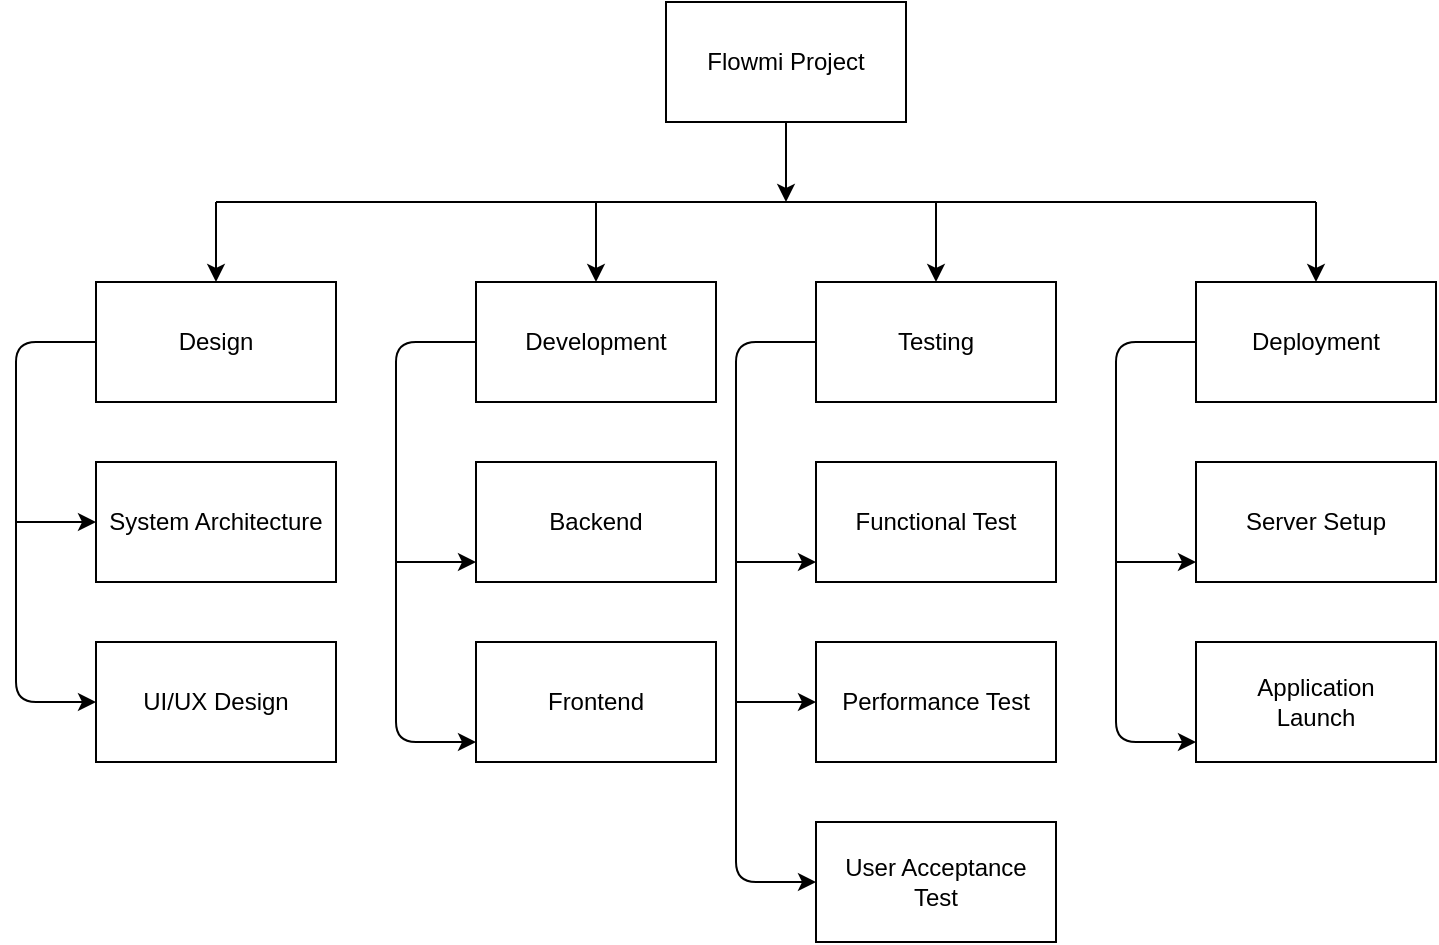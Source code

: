 <mxfile>
    <diagram id="0Ku0euLJ5N5zHeG34luC" name="Page-1">
        <mxGraphModel dx="832" dy="467" grid="1" gridSize="10" guides="1" tooltips="1" connect="1" arrows="1" fold="1" page="1" pageScale="1" pageWidth="850" pageHeight="1100" math="0" shadow="0">
            <root>
                <mxCell id="0"/>
                <mxCell id="1" parent="0"/>
                <mxCell id="17" style="edgeStyle=none;html=1;" edge="1" parent="1" source="3">
                    <mxGeometry relative="1" as="geometry">
                        <mxPoint x="425" y="400" as="targetPoint"/>
                    </mxGeometry>
                </mxCell>
                <mxCell id="3" value="Flowmi Project" style="whiteSpace=wrap;html=1;" vertex="1" parent="1">
                    <mxGeometry x="365" y="300" width="120" height="60" as="geometry"/>
                </mxCell>
                <mxCell id="4" value="Design" style="whiteSpace=wrap;html=1;" vertex="1" parent="1">
                    <mxGeometry x="80" y="440" width="120" height="60" as="geometry"/>
                </mxCell>
                <mxCell id="5" value="Development" style="whiteSpace=wrap;html=1;" vertex="1" parent="1">
                    <mxGeometry x="270" y="440" width="120" height="60" as="geometry"/>
                </mxCell>
                <mxCell id="6" value="Testing" style="whiteSpace=wrap;html=1;" vertex="1" parent="1">
                    <mxGeometry x="440" y="440" width="120" height="60" as="geometry"/>
                </mxCell>
                <mxCell id="7" value="Deployment" style="whiteSpace=wrap;html=1;" vertex="1" parent="1">
                    <mxGeometry x="630" y="440" width="120" height="60" as="geometry"/>
                </mxCell>
                <mxCell id="8" value="System Architecture" style="whiteSpace=wrap;html=1;" vertex="1" parent="1">
                    <mxGeometry x="80" y="530" width="120" height="60" as="geometry"/>
                </mxCell>
                <mxCell id="9" value="UI/UX Design" style="whiteSpace=wrap;html=1;" vertex="1" parent="1">
                    <mxGeometry x="80" y="620" width="120" height="60" as="geometry"/>
                </mxCell>
                <mxCell id="10" value="Backend" style="whiteSpace=wrap;html=1;" vertex="1" parent="1">
                    <mxGeometry x="270" y="530" width="120" height="60" as="geometry"/>
                </mxCell>
                <mxCell id="11" value="Frontend" style="whiteSpace=wrap;html=1;" vertex="1" parent="1">
                    <mxGeometry x="270" y="620" width="120" height="60" as="geometry"/>
                </mxCell>
                <mxCell id="12" value="Functional Test" style="whiteSpace=wrap;html=1;" vertex="1" parent="1">
                    <mxGeometry x="440" y="530" width="120" height="60" as="geometry"/>
                </mxCell>
                <mxCell id="13" value="Performance Test" style="whiteSpace=wrap;html=1;" vertex="1" parent="1">
                    <mxGeometry x="440" y="620" width="120" height="60" as="geometry"/>
                </mxCell>
                <mxCell id="14" value="User Acceptance &lt;br&gt;Test" style="whiteSpace=wrap;html=1;" vertex="1" parent="1">
                    <mxGeometry x="440" y="710" width="120" height="60" as="geometry"/>
                </mxCell>
                <mxCell id="15" value="Application&lt;br&gt;Launch" style="whiteSpace=wrap;html=1;" vertex="1" parent="1">
                    <mxGeometry x="630" y="620" width="120" height="60" as="geometry"/>
                </mxCell>
                <mxCell id="16" value="Server Setup" style="whiteSpace=wrap;html=1;" vertex="1" parent="1">
                    <mxGeometry x="630" y="530" width="120" height="60" as="geometry"/>
                </mxCell>
                <mxCell id="18" value="" style="edgeStyle=none;orthogonalLoop=1;jettySize=auto;html=1;entryX=0.5;entryY=0;entryDx=0;entryDy=0;" edge="1" parent="1" target="4">
                    <mxGeometry width="80" relative="1" as="geometry">
                        <mxPoint x="140" y="400" as="sourcePoint"/>
                        <mxPoint x="500" y="490" as="targetPoint"/>
                        <Array as="points"/>
                    </mxGeometry>
                </mxCell>
                <mxCell id="19" value="" style="edgeStyle=none;orthogonalLoop=1;jettySize=auto;html=1;entryX=0.5;entryY=0;entryDx=0;entryDy=0;" edge="1" parent="1" target="5">
                    <mxGeometry width="80" relative="1" as="geometry">
                        <mxPoint x="330" y="400" as="sourcePoint"/>
                        <mxPoint x="150" y="450" as="targetPoint"/>
                        <Array as="points"/>
                    </mxGeometry>
                </mxCell>
                <mxCell id="20" value="" style="edgeStyle=none;orthogonalLoop=1;jettySize=auto;html=1;entryX=0.5;entryY=0;entryDx=0;entryDy=0;" edge="1" parent="1" target="6">
                    <mxGeometry width="80" relative="1" as="geometry">
                        <mxPoint x="500" y="400" as="sourcePoint"/>
                        <mxPoint x="340" y="450" as="targetPoint"/>
                        <Array as="points"/>
                    </mxGeometry>
                </mxCell>
                <mxCell id="22" value="" style="edgeStyle=none;orthogonalLoop=1;jettySize=auto;html=1;entryX=0.5;entryY=0;entryDx=0;entryDy=0;" edge="1" parent="1" target="7">
                    <mxGeometry width="80" relative="1" as="geometry">
                        <mxPoint x="690" y="400" as="sourcePoint"/>
                        <mxPoint x="510" y="450" as="targetPoint"/>
                        <Array as="points"/>
                    </mxGeometry>
                </mxCell>
                <mxCell id="23" value="" style="edgeStyle=none;orthogonalLoop=1;jettySize=auto;html=1;exitX=0;exitY=0.5;exitDx=0;exitDy=0;entryX=0;entryY=0.5;entryDx=0;entryDy=0;" edge="1" parent="1" source="4" target="9">
                    <mxGeometry width="80" relative="1" as="geometry">
                        <mxPoint x="700" y="410" as="sourcePoint"/>
                        <mxPoint x="40" y="580" as="targetPoint"/>
                        <Array as="points">
                            <mxPoint x="40" y="470"/>
                            <mxPoint x="40" y="650"/>
                        </Array>
                    </mxGeometry>
                </mxCell>
                <mxCell id="24" value="" style="edgeStyle=none;orthogonalLoop=1;jettySize=auto;html=1;entryX=0;entryY=0.5;entryDx=0;entryDy=0;" edge="1" parent="1" target="8">
                    <mxGeometry width="80" relative="1" as="geometry">
                        <mxPoint x="40" y="560" as="sourcePoint"/>
                        <mxPoint x="150" y="450" as="targetPoint"/>
                        <Array as="points"/>
                    </mxGeometry>
                </mxCell>
                <mxCell id="25" value="" style="edgeStyle=none;orthogonalLoop=1;jettySize=auto;html=1;exitX=0;exitY=0.5;exitDx=0;exitDy=0;entryX=0;entryY=0.5;entryDx=0;entryDy=0;" edge="1" parent="1">
                    <mxGeometry width="80" relative="1" as="geometry">
                        <mxPoint x="270" y="470" as="sourcePoint"/>
                        <mxPoint x="270" y="670" as="targetPoint"/>
                        <Array as="points">
                            <mxPoint x="230" y="470"/>
                            <mxPoint x="230" y="670"/>
                        </Array>
                    </mxGeometry>
                </mxCell>
                <mxCell id="26" value="" style="edgeStyle=none;orthogonalLoop=1;jettySize=auto;html=1;entryX=0;entryY=0.5;entryDx=0;entryDy=0;" edge="1" parent="1">
                    <mxGeometry width="80" relative="1" as="geometry">
                        <mxPoint x="230" y="580" as="sourcePoint"/>
                        <mxPoint x="270" y="580" as="targetPoint"/>
                        <Array as="points"/>
                    </mxGeometry>
                </mxCell>
                <mxCell id="27" value="" style="edgeStyle=none;orthogonalLoop=1;jettySize=auto;html=1;exitX=0;exitY=0.5;exitDx=0;exitDy=0;entryX=0;entryY=0.5;entryDx=0;entryDy=0;" edge="1" parent="1" target="14">
                    <mxGeometry width="80" relative="1" as="geometry">
                        <mxPoint x="440" y="470" as="sourcePoint"/>
                        <mxPoint x="440" y="670" as="targetPoint"/>
                        <Array as="points">
                            <mxPoint x="400" y="470"/>
                            <mxPoint x="400" y="740"/>
                        </Array>
                    </mxGeometry>
                </mxCell>
                <mxCell id="28" value="" style="edgeStyle=none;orthogonalLoop=1;jettySize=auto;html=1;entryX=0;entryY=0.5;entryDx=0;entryDy=0;" edge="1" parent="1">
                    <mxGeometry width="80" relative="1" as="geometry">
                        <mxPoint x="400" y="580" as="sourcePoint"/>
                        <mxPoint x="440" y="580" as="targetPoint"/>
                        <Array as="points"/>
                    </mxGeometry>
                </mxCell>
                <mxCell id="29" value="" style="edgeStyle=none;orthogonalLoop=1;jettySize=auto;html=1;entryX=0;entryY=0.5;entryDx=0;entryDy=0;" edge="1" parent="1" target="13">
                    <mxGeometry width="80" relative="1" as="geometry">
                        <mxPoint x="400" y="650" as="sourcePoint"/>
                        <mxPoint x="450" y="590" as="targetPoint"/>
                        <Array as="points"/>
                    </mxGeometry>
                </mxCell>
                <mxCell id="31" value="" style="edgeStyle=none;orthogonalLoop=1;jettySize=auto;html=1;exitX=0;exitY=0.5;exitDx=0;exitDy=0;entryX=0;entryY=0.5;entryDx=0;entryDy=0;" edge="1" parent="1">
                    <mxGeometry width="80" relative="1" as="geometry">
                        <mxPoint x="630" y="470" as="sourcePoint"/>
                        <mxPoint x="630" y="670" as="targetPoint"/>
                        <Array as="points">
                            <mxPoint x="590" y="470"/>
                            <mxPoint x="590" y="670"/>
                        </Array>
                    </mxGeometry>
                </mxCell>
                <mxCell id="32" value="" style="edgeStyle=none;orthogonalLoop=1;jettySize=auto;html=1;entryX=0;entryY=0.5;entryDx=0;entryDy=0;" edge="1" parent="1">
                    <mxGeometry width="80" relative="1" as="geometry">
                        <mxPoint x="590" y="580" as="sourcePoint"/>
                        <mxPoint x="630" y="580" as="targetPoint"/>
                        <Array as="points"/>
                    </mxGeometry>
                </mxCell>
                <mxCell id="34" value="" style="endArrow=none;html=1;strokeColor=default;" edge="1" parent="1">
                    <mxGeometry width="50" height="50" relative="1" as="geometry">
                        <mxPoint x="140" y="400" as="sourcePoint"/>
                        <mxPoint x="690" y="400" as="targetPoint"/>
                    </mxGeometry>
                </mxCell>
            </root>
        </mxGraphModel>
    </diagram>
</mxfile>